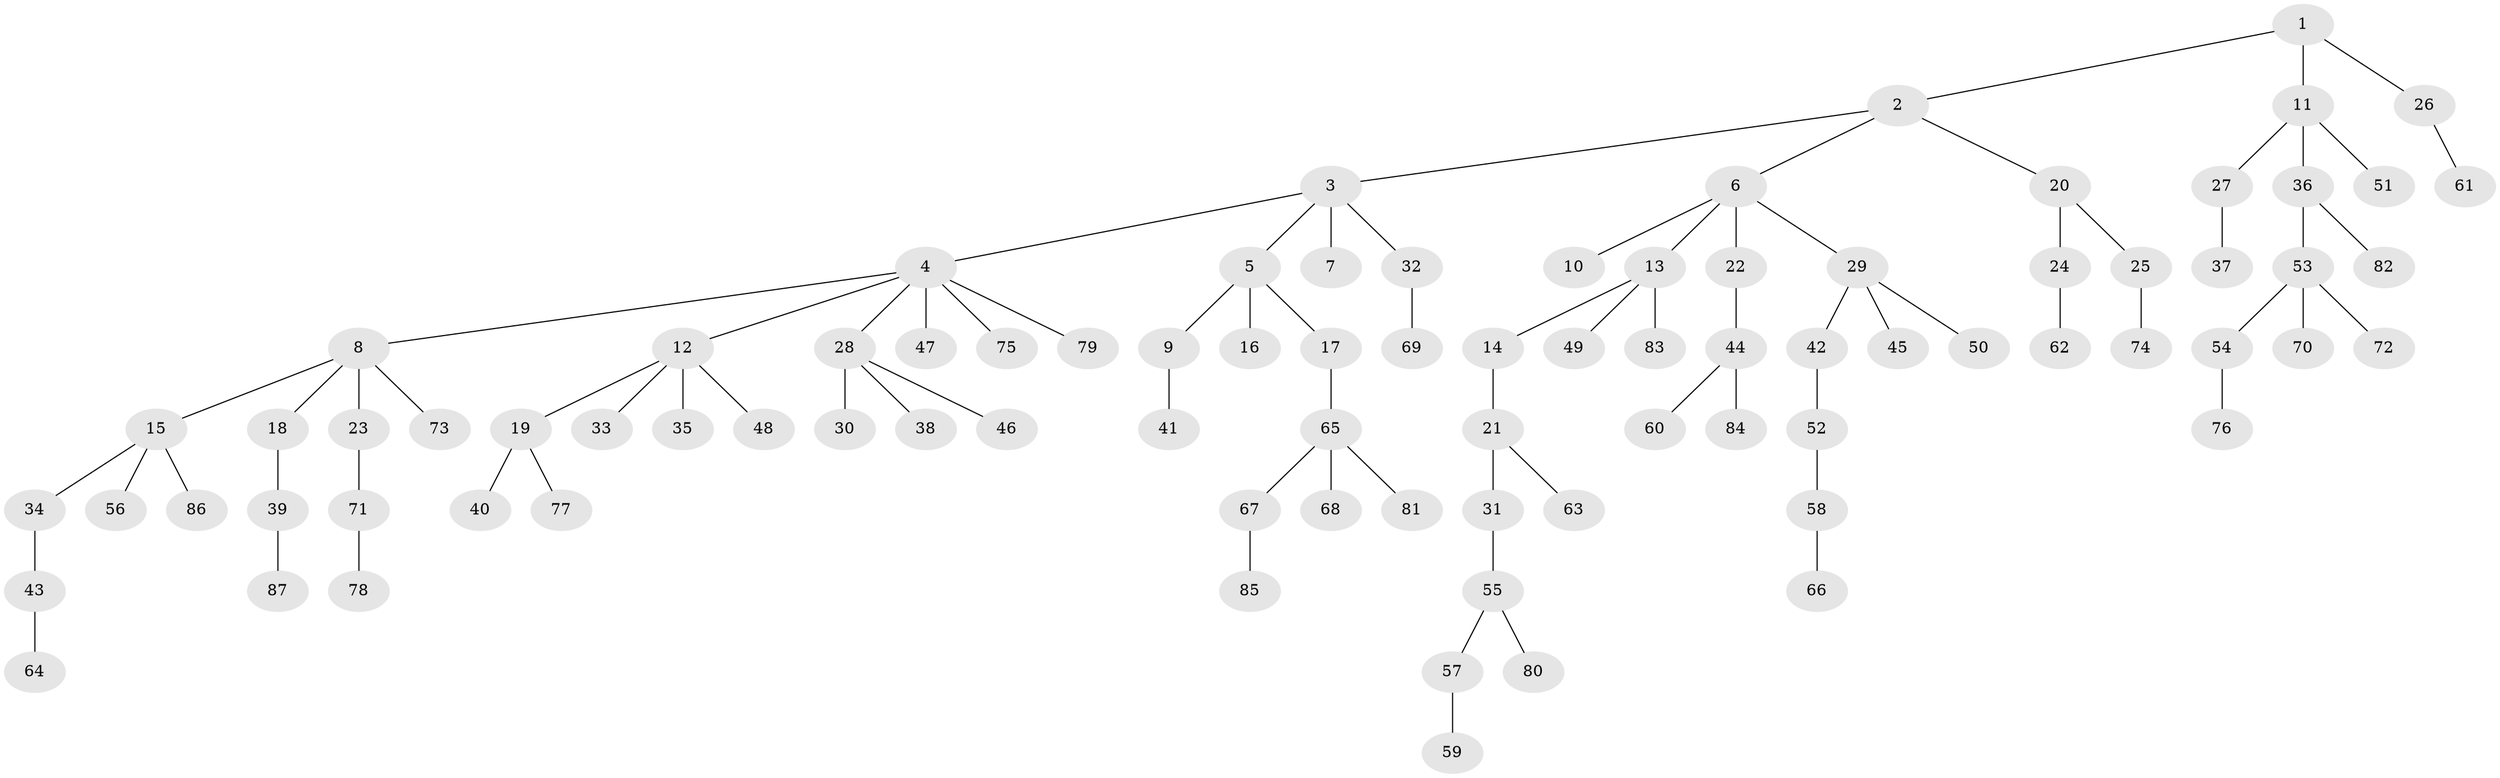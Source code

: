 // coarse degree distribution, {1: 0.65, 2: 0.21666666666666667, 5: 0.03333333333333333, 8: 0.016666666666666666, 4: 0.05, 6: 0.016666666666666666, 17: 0.016666666666666666}
// Generated by graph-tools (version 1.1) at 2025/56/03/04/25 21:56:17]
// undirected, 87 vertices, 86 edges
graph export_dot {
graph [start="1"]
  node [color=gray90,style=filled];
  1;
  2;
  3;
  4;
  5;
  6;
  7;
  8;
  9;
  10;
  11;
  12;
  13;
  14;
  15;
  16;
  17;
  18;
  19;
  20;
  21;
  22;
  23;
  24;
  25;
  26;
  27;
  28;
  29;
  30;
  31;
  32;
  33;
  34;
  35;
  36;
  37;
  38;
  39;
  40;
  41;
  42;
  43;
  44;
  45;
  46;
  47;
  48;
  49;
  50;
  51;
  52;
  53;
  54;
  55;
  56;
  57;
  58;
  59;
  60;
  61;
  62;
  63;
  64;
  65;
  66;
  67;
  68;
  69;
  70;
  71;
  72;
  73;
  74;
  75;
  76;
  77;
  78;
  79;
  80;
  81;
  82;
  83;
  84;
  85;
  86;
  87;
  1 -- 2;
  1 -- 11;
  1 -- 26;
  2 -- 3;
  2 -- 6;
  2 -- 20;
  3 -- 4;
  3 -- 5;
  3 -- 7;
  3 -- 32;
  4 -- 8;
  4 -- 12;
  4 -- 28;
  4 -- 47;
  4 -- 75;
  4 -- 79;
  5 -- 9;
  5 -- 16;
  5 -- 17;
  6 -- 10;
  6 -- 13;
  6 -- 22;
  6 -- 29;
  8 -- 15;
  8 -- 18;
  8 -- 23;
  8 -- 73;
  9 -- 41;
  11 -- 27;
  11 -- 36;
  11 -- 51;
  12 -- 19;
  12 -- 33;
  12 -- 35;
  12 -- 48;
  13 -- 14;
  13 -- 49;
  13 -- 83;
  14 -- 21;
  15 -- 34;
  15 -- 56;
  15 -- 86;
  17 -- 65;
  18 -- 39;
  19 -- 40;
  19 -- 77;
  20 -- 24;
  20 -- 25;
  21 -- 31;
  21 -- 63;
  22 -- 44;
  23 -- 71;
  24 -- 62;
  25 -- 74;
  26 -- 61;
  27 -- 37;
  28 -- 30;
  28 -- 38;
  28 -- 46;
  29 -- 42;
  29 -- 45;
  29 -- 50;
  31 -- 55;
  32 -- 69;
  34 -- 43;
  36 -- 53;
  36 -- 82;
  39 -- 87;
  42 -- 52;
  43 -- 64;
  44 -- 60;
  44 -- 84;
  52 -- 58;
  53 -- 54;
  53 -- 70;
  53 -- 72;
  54 -- 76;
  55 -- 57;
  55 -- 80;
  57 -- 59;
  58 -- 66;
  65 -- 67;
  65 -- 68;
  65 -- 81;
  67 -- 85;
  71 -- 78;
}
